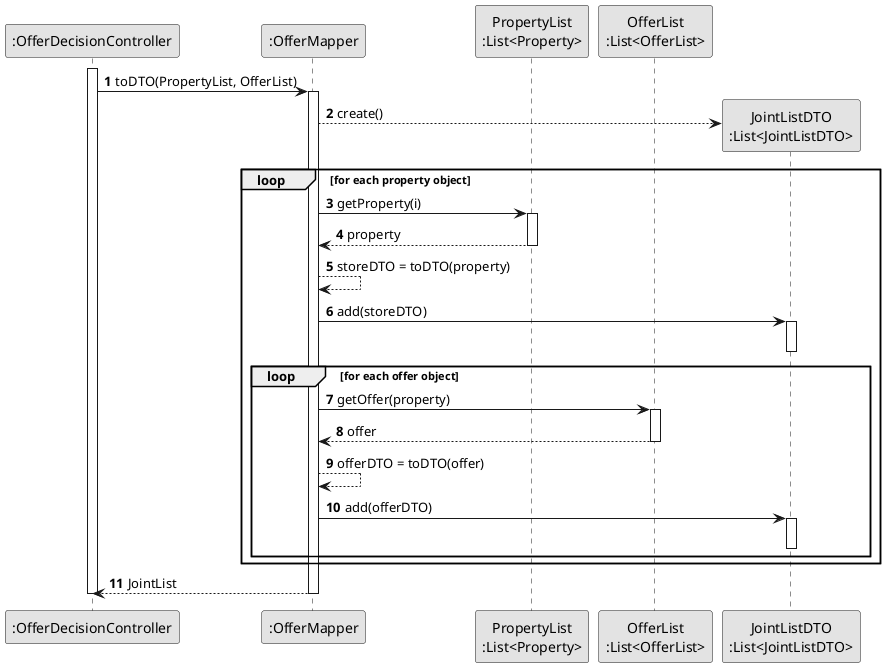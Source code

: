 @startuml
skinparam monochrome true
skinparam packageStyle rectangle
skinparam shadowing false

autonumber

participant ":OfferDecisionController" as controller
participant ":OfferMapper" as mapper
participant "PropertyList\n:List<Property>" as propertylist
participant "OfferList\n:List<OfferList>" as offerlist
participant "JointListDTO\n:List<JointListDTO>" as jointlist

activate controller
                controller -> mapper : toDTO(PropertyList, OfferList)
                activate mapper

                create jointlist
                mapper --> jointlist** : create()


                loop for each property object
                    
                    mapper -> propertylist : getProperty(i)
                    activate propertylist
                    propertylist --> mapper : property
                    deactivate propertylist

                    mapper --> mapper : storeDTO = toDTO(property)

                    mapper -> jointlist : add(storeDTO)
                    activate jointlist
                    deactivate jointlist

                    loop for each offer object

                        mapper -> offerlist : getOffer(property)
                        activate offerlist
                        offerlist --> mapper : offer
                        deactivate offerlist
                        mapper --> mapper : offerDTO = toDTO(offer)
                        mapper -> jointlist : add(offerDTO)
                        activate jointlist
                        deactivate jointlist

                    end
 
                end

                mapper --> controller : JointList
                deactivate mapper

        deactivate controller


@enduml